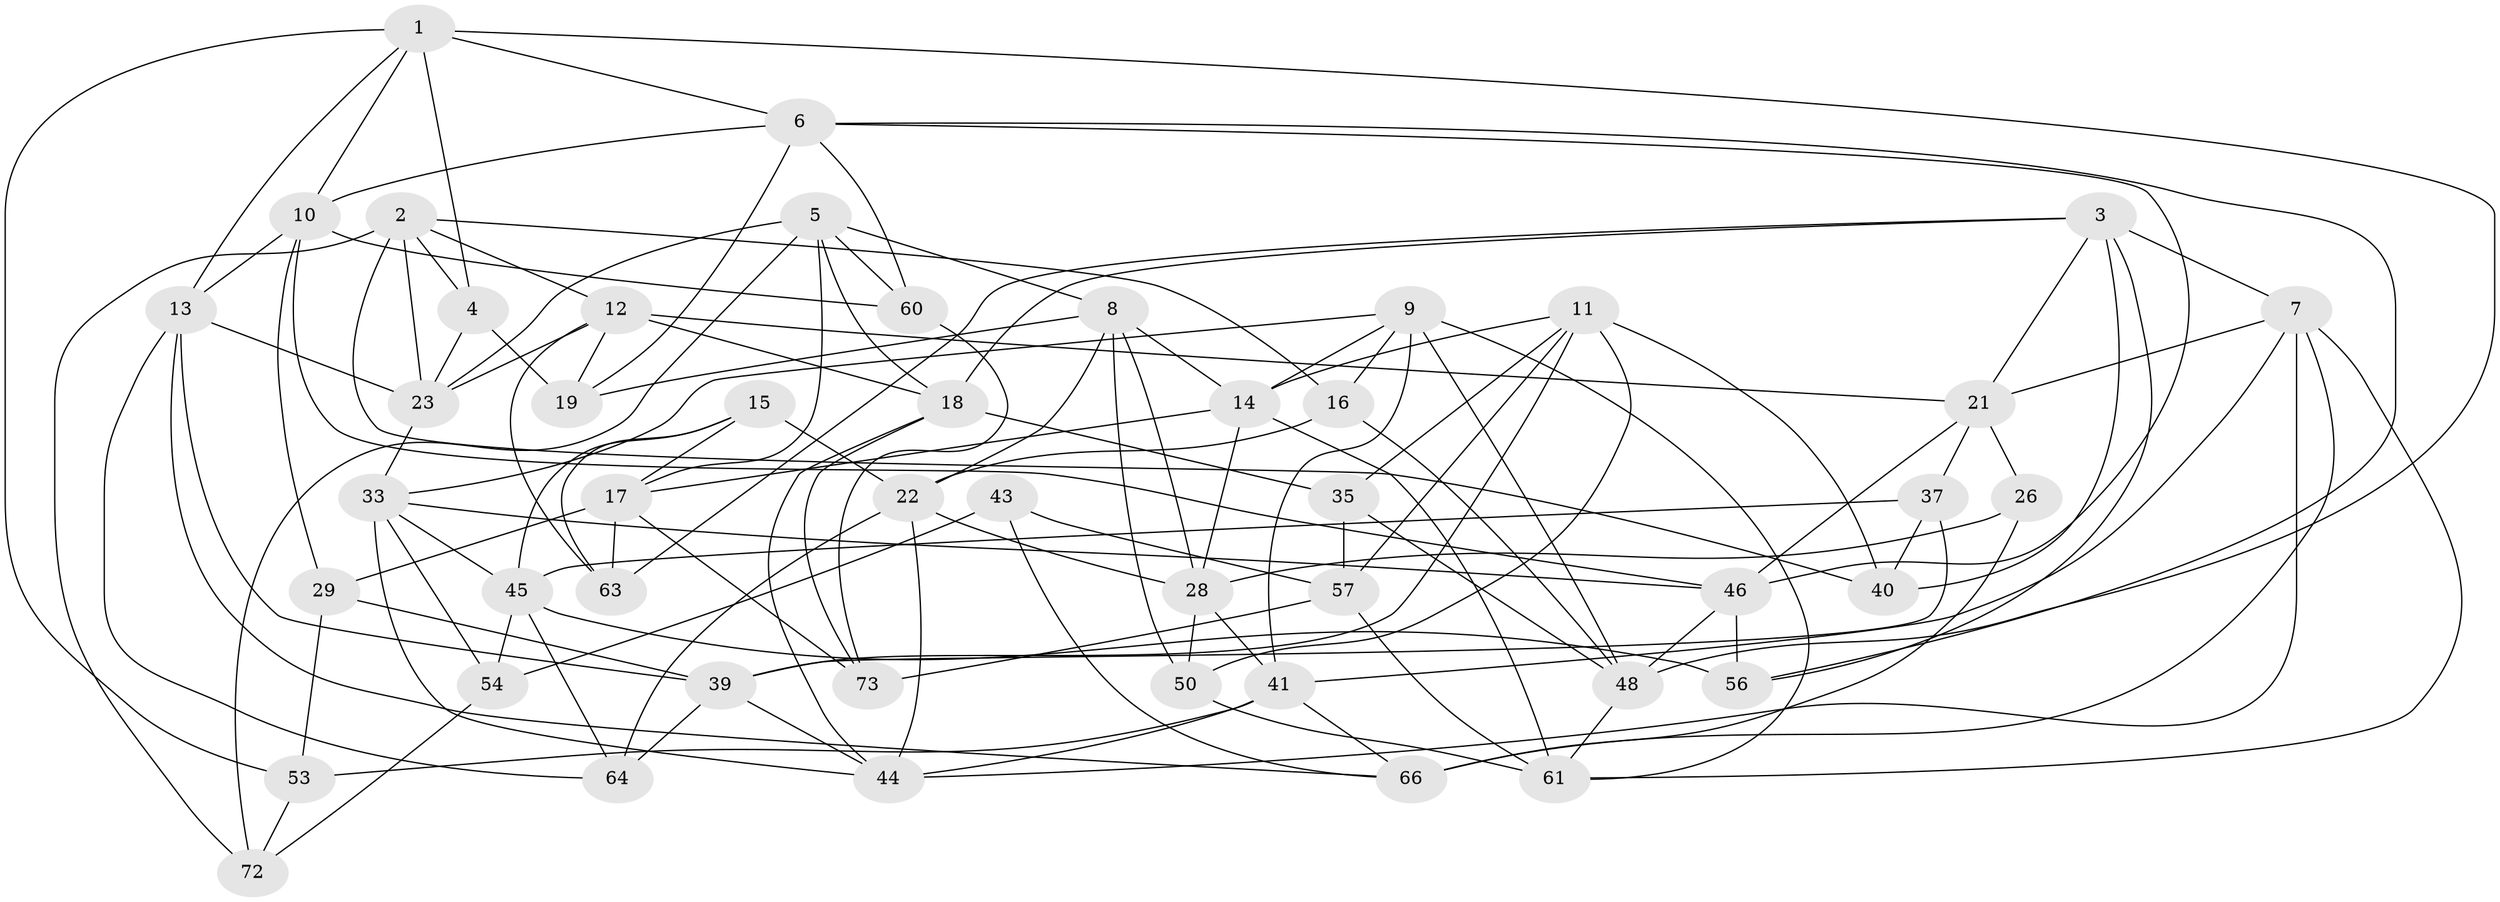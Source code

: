 // original degree distribution, {4: 1.0}
// Generated by graph-tools (version 1.1) at 2025/42/03/06/25 10:42:20]
// undirected, 48 vertices, 123 edges
graph export_dot {
graph [start="1"]
  node [color=gray90,style=filled];
  1 [super="+32"];
  2 [super="+51"];
  3 [super="+55"];
  4;
  5 [super="+52"];
  6 [super="+34"];
  7 [super="+30"];
  8 [super="+25"];
  9 [super="+58"];
  10 [super="+47"];
  11 [super="+20"];
  12 [super="+77"];
  13 [super="+70"];
  14 [super="+27"];
  15;
  16;
  17 [super="+24"];
  18 [super="+31"];
  19;
  21 [super="+49"];
  22 [super="+36"];
  23 [super="+42"];
  26;
  28 [super="+69"];
  29;
  33 [super="+38"];
  35;
  37;
  39 [super="+59"];
  40;
  41 [super="+71"];
  43;
  44 [super="+75"];
  45 [super="+65"];
  46 [super="+74"];
  48 [super="+67"];
  50;
  53;
  54;
  56;
  57 [super="+62"];
  60;
  61 [super="+76"];
  63;
  64;
  66 [super="+68"];
  72;
  73;
  1 -- 13;
  1 -- 48;
  1 -- 4;
  1 -- 53;
  1 -- 6;
  1 -- 10;
  2 -- 16;
  2 -- 4;
  2 -- 40;
  2 -- 72;
  2 -- 23;
  2 -- 12;
  3 -- 40;
  3 -- 18;
  3 -- 56;
  3 -- 63;
  3 -- 7;
  3 -- 21;
  4 -- 19;
  4 -- 23;
  5 -- 60;
  5 -- 18;
  5 -- 8;
  5 -- 72;
  5 -- 23;
  5 -- 17;
  6 -- 46;
  6 -- 10;
  6 -- 60;
  6 -- 56;
  6 -- 19;
  7 -- 21;
  7 -- 41;
  7 -- 66;
  7 -- 44;
  7 -- 61;
  8 -- 22;
  8 -- 28;
  8 -- 50;
  8 -- 19;
  8 -- 14;
  9 -- 33;
  9 -- 61;
  9 -- 14;
  9 -- 16;
  9 -- 41;
  9 -- 48;
  10 -- 29;
  10 -- 60;
  10 -- 13;
  10 -- 46;
  11 -- 14;
  11 -- 40;
  11 -- 35;
  11 -- 50;
  11 -- 39;
  11 -- 57;
  12 -- 63;
  12 -- 19;
  12 -- 23;
  12 -- 18;
  12 -- 21;
  13 -- 64;
  13 -- 66;
  13 -- 39;
  13 -- 23;
  14 -- 28;
  14 -- 61;
  14 -- 17;
  15 -- 63;
  15 -- 17;
  15 -- 45;
  15 -- 22;
  16 -- 48;
  16 -- 22;
  17 -- 73;
  17 -- 63;
  17 -- 29;
  18 -- 35;
  18 -- 44;
  18 -- 73;
  21 -- 26;
  21 -- 46;
  21 -- 37;
  22 -- 28;
  22 -- 44;
  22 -- 64;
  23 -- 33;
  26 -- 66 [weight=2];
  26 -- 28;
  28 -- 50;
  28 -- 41;
  29 -- 53;
  29 -- 39;
  33 -- 44;
  33 -- 54;
  33 -- 45;
  33 -- 46;
  35 -- 57;
  35 -- 48;
  37 -- 40;
  37 -- 45;
  37 -- 39;
  39 -- 64;
  39 -- 44;
  41 -- 44;
  41 -- 53;
  41 -- 66;
  43 -- 54;
  43 -- 57 [weight=2];
  43 -- 66;
  45 -- 56;
  45 -- 64;
  45 -- 54;
  46 -- 56;
  46 -- 48;
  48 -- 61;
  50 -- 61;
  53 -- 72;
  54 -- 72;
  57 -- 61;
  57 -- 73;
  60 -- 73;
}

